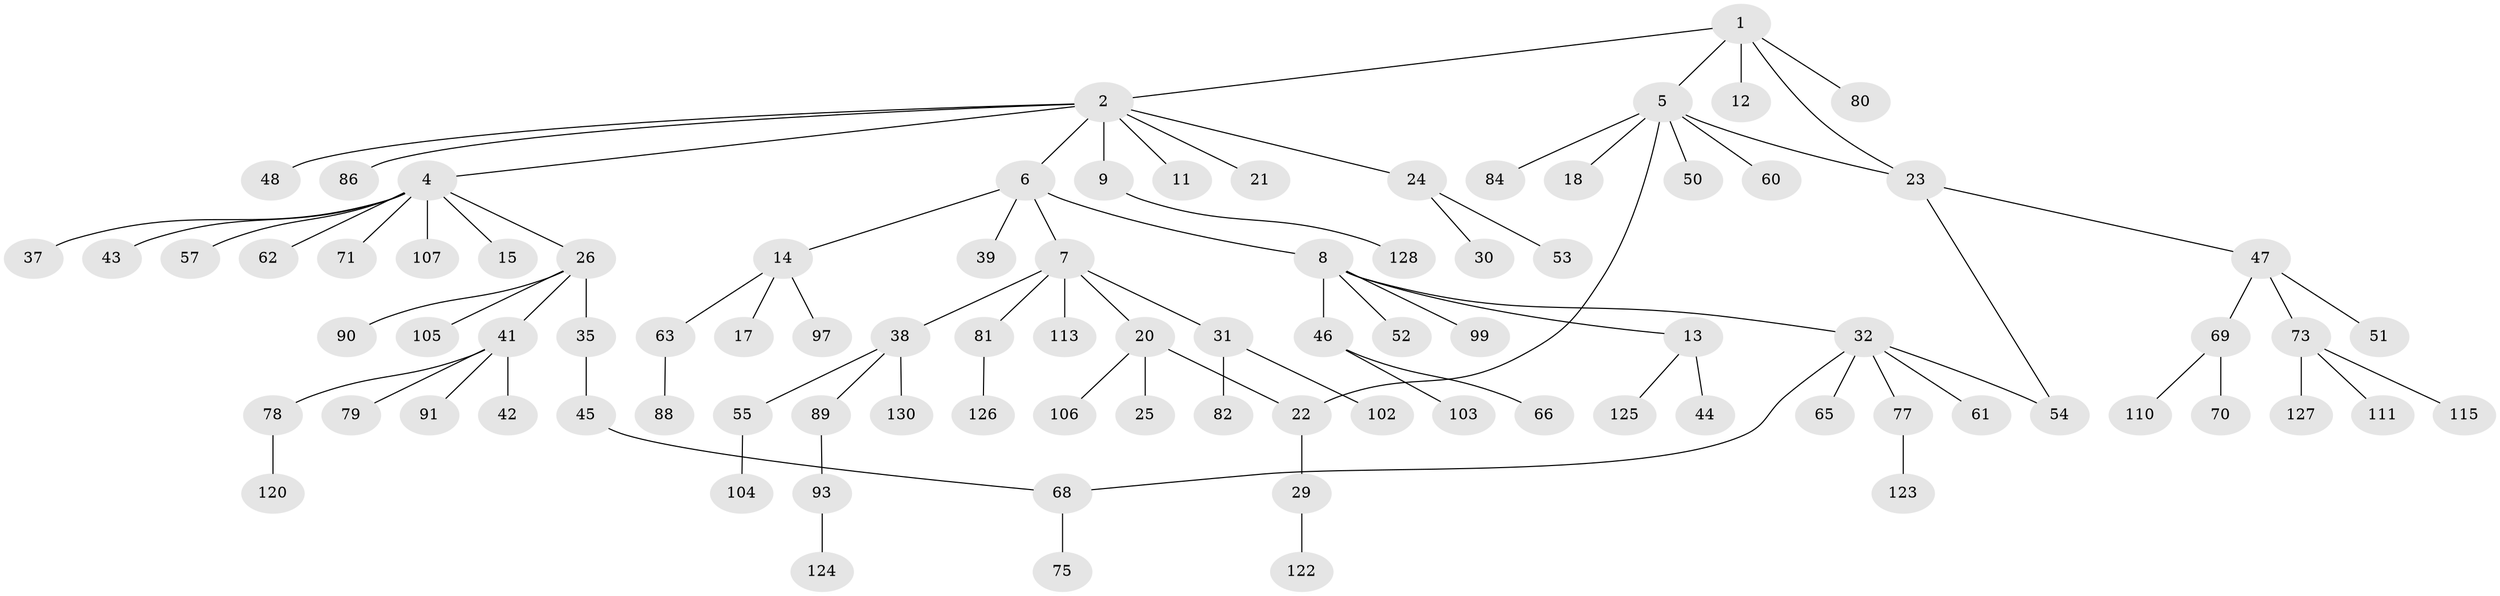 // Generated by graph-tools (version 1.1) at 2025/51/02/27/25 19:51:41]
// undirected, 91 vertices, 94 edges
graph export_dot {
graph [start="1"]
  node [color=gray90,style=filled];
  1 [super="+16"];
  2 [super="+3"];
  4 [super="+49"];
  5 [super="+19"];
  6 [super="+112"];
  7 [super="+10"];
  8 [super="+28"];
  9 [super="+94"];
  11;
  12;
  13 [super="+121"];
  14 [super="+87"];
  15;
  17;
  18;
  20 [super="+33"];
  21 [super="+40"];
  22 [super="+95"];
  23 [super="+34"];
  24 [super="+114"];
  25;
  26 [super="+27"];
  29 [super="+67"];
  30;
  31 [super="+56"];
  32 [super="+76"];
  35 [super="+36"];
  37;
  38 [super="+101"];
  39;
  41 [super="+96"];
  42;
  43 [super="+100"];
  44;
  45;
  46 [super="+131"];
  47 [super="+59"];
  48;
  50;
  51 [super="+92"];
  52 [super="+108"];
  53;
  54 [super="+58"];
  55 [super="+74"];
  57 [super="+83"];
  60 [super="+72"];
  61;
  62;
  63 [super="+64"];
  65;
  66;
  68;
  69 [super="+116"];
  70;
  71;
  73 [super="+109"];
  75;
  77;
  78 [super="+117"];
  79;
  80;
  81 [super="+85"];
  82;
  84 [super="+119"];
  86;
  88;
  89;
  90;
  91 [super="+98"];
  93 [super="+118"];
  97;
  99;
  102;
  103;
  104 [super="+129"];
  105;
  106;
  107;
  110;
  111;
  113;
  115;
  120;
  122;
  123;
  124;
  125;
  126;
  127;
  128;
  130;
  1 -- 2;
  1 -- 5;
  1 -- 12;
  1 -- 80;
  1 -- 23;
  2 -- 4;
  2 -- 11;
  2 -- 24;
  2 -- 86;
  2 -- 48;
  2 -- 21;
  2 -- 6;
  2 -- 9;
  4 -- 15;
  4 -- 26;
  4 -- 37;
  4 -- 43;
  4 -- 57;
  4 -- 107;
  4 -- 62;
  4 -- 71;
  5 -- 18;
  5 -- 50;
  5 -- 84;
  5 -- 22;
  5 -- 60;
  5 -- 23;
  6 -- 7;
  6 -- 8;
  6 -- 14;
  6 -- 39;
  7 -- 20;
  7 -- 81;
  7 -- 113;
  7 -- 31;
  7 -- 38;
  8 -- 13;
  8 -- 52;
  8 -- 99;
  8 -- 32;
  8 -- 46;
  9 -- 128;
  13 -- 44;
  13 -- 125;
  14 -- 17;
  14 -- 63;
  14 -- 97;
  20 -- 25;
  20 -- 106;
  20 -- 22;
  22 -- 29;
  23 -- 47;
  23 -- 54;
  24 -- 30;
  24 -- 53;
  26 -- 90;
  26 -- 41;
  26 -- 35;
  26 -- 105;
  29 -- 122;
  31 -- 82;
  31 -- 102;
  32 -- 54;
  32 -- 61;
  32 -- 65;
  32 -- 68;
  32 -- 77;
  35 -- 45;
  38 -- 55;
  38 -- 89;
  38 -- 130;
  41 -- 42;
  41 -- 78;
  41 -- 79;
  41 -- 91;
  45 -- 68;
  46 -- 66;
  46 -- 103;
  47 -- 51;
  47 -- 73;
  47 -- 69;
  55 -- 104;
  63 -- 88;
  68 -- 75;
  69 -- 70;
  69 -- 110;
  73 -- 127;
  73 -- 115;
  73 -- 111;
  77 -- 123;
  78 -- 120;
  81 -- 126;
  89 -- 93;
  93 -- 124;
}
